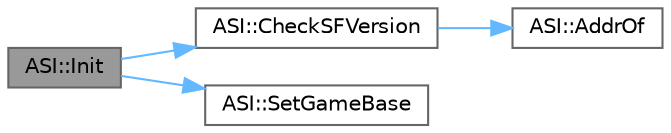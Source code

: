 digraph "ASI::Init"
{
 // LATEX_PDF_SIZE
  bgcolor="transparent";
  edge [fontname=Helvetica,fontsize=10,labelfontname=Helvetica,labelfontsize=10];
  node [fontname=Helvetica,fontsize=10,shape=box,height=0.2,width=0.4];
  rankdir="LR";
  Node1 [id="Node000001",label="ASI::Init",height=0.2,width=0.4,color="gray40", fillcolor="grey60", style="filled", fontcolor="black",tooltip="required for everything to work... why?"];
  Node1 -> Node2 [id="edge1_Node000001_Node000002",color="steelblue1",style="solid",tooltip=" "];
  Node2 [id="Node000002",label="ASI::CheckSFVersion",height=0.2,width=0.4,color="grey40", fillcolor="white", style="filled",URL="$namespace_a_s_i.html#a34bd6eea545e02b6e66bf62616769440",tooltip="check version of the game that was hooked into"];
  Node2 -> Node3 [id="edge2_Node000002_Node000003",color="steelblue1",style="solid",tooltip=" "];
  Node3 [id="Node000003",label="ASI::AddrOf",height=0.2,width=0.4,color="grey40", fillcolor="white", style="filled",URL="$namespace_a_s_i.html#a05ca5acefdcb7e955f472b60e5511a1a",tooltip="returns \"real\" virtual address of given memory offset"];
  Node1 -> Node4 [id="edge3_Node000001_Node000004",color="steelblue1",style="solid",tooltip=" "];
  Node4 [id="Node000004",label="ASI::SetGameBase",height=0.2,width=0.4,color="grey40", fillcolor="white", style="filled",URL="$namespace_a_s_i.html#aef6e3e5d3a17c1ec2c880333285bd748",tooltip=" "];
}
